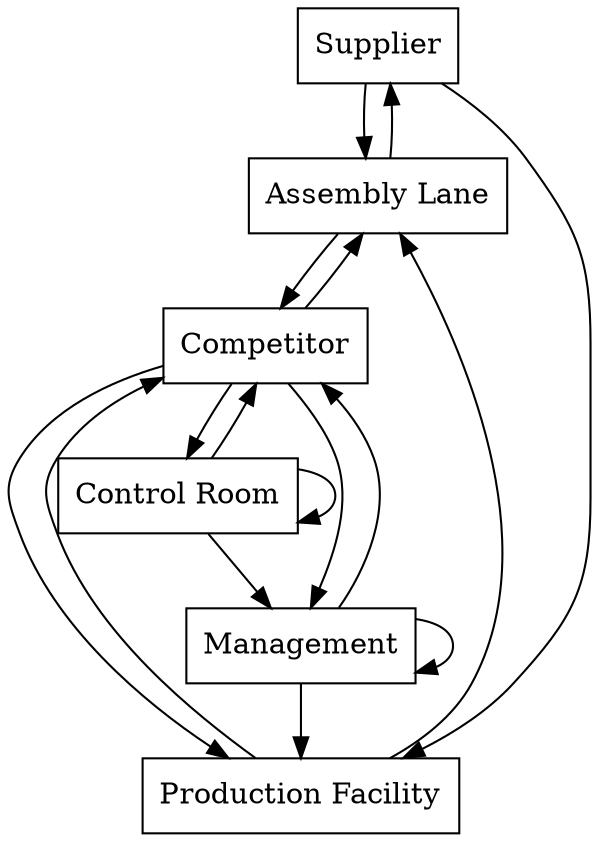 digraph "graph" {
	node [shape=box]
			Supplier -> "Assembly Lane"
			"Production Facility" -> "Assembly Lane"
			"Assembly Lane" -> Supplier
			"Control Room" -> "Control Room"
			Management -> Management
			"Control Room" -> Management
			Management -> "Production Facility"
			Competitor -> "Production Facility"
			Competitor -> Management
			Competitor -> "Control Room"
			Competitor -> "Assembly Lane"
			"Production Facility" -> Competitor
			Management -> Competitor
			"Control Room" -> Competitor
			"Assembly Lane" -> Competitor
			Supplier -> "Production Facility"
}